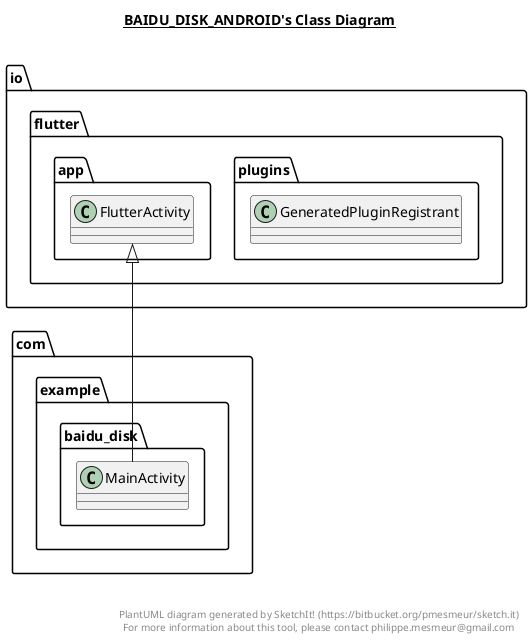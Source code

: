 @startuml

title __BAIDU_DISK_ANDROID's Class Diagram__\n

  namespace com.example.baidu_disk {
    class com.example.baidu_disk.MainActivity {
    }
  }
  

  namespace io.flutter.plugins {
    class io.flutter.plugins.GeneratedPluginRegistrant {
    }
  }
  

  com.example.baidu_disk.MainActivity -up-|> io.flutter.app.FlutterActivity


right footer


PlantUML diagram generated by SketchIt! (https://bitbucket.org/pmesmeur/sketch.it)
For more information about this tool, please contact philippe.mesmeur@gmail.com
endfooter

@enduml
